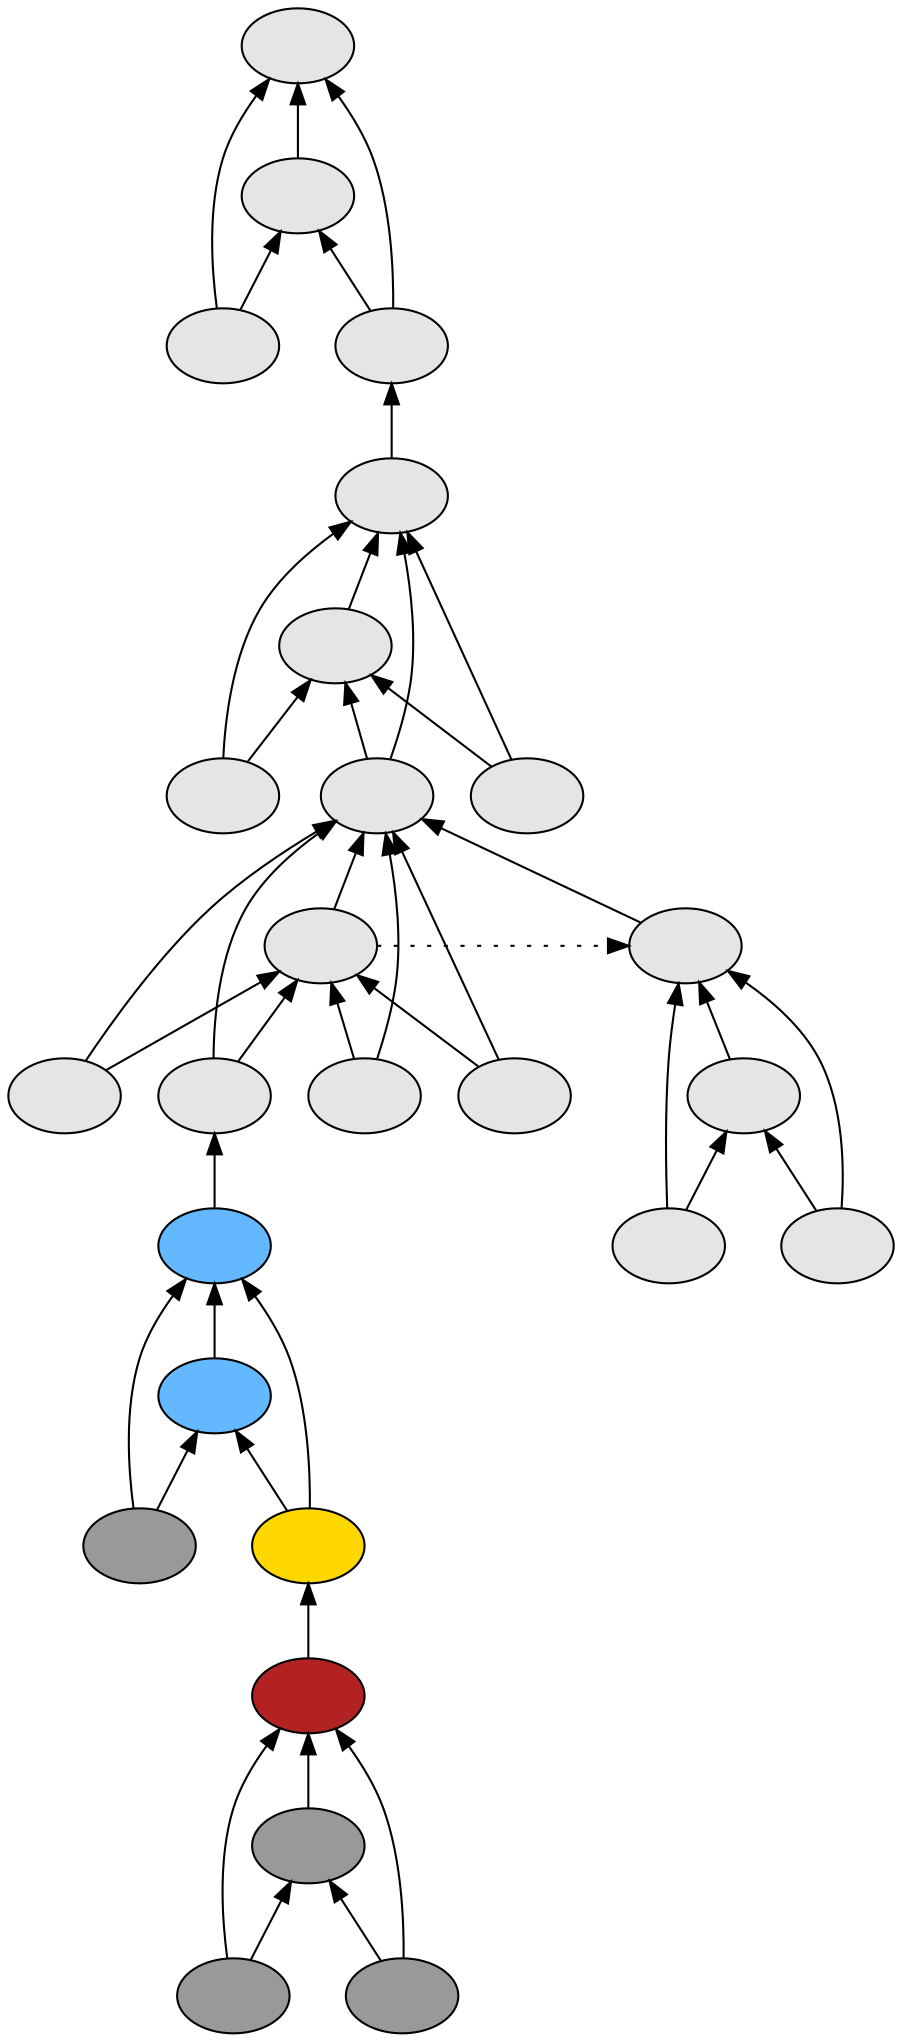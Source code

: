 digraph {
rankdir=BT
fontsize=24
subgraph clster1 {
subgraph clster2 {
"30372512"["fillcolor"="firebrick" "fontsize"="24" "label"="" "shape"="ellipse" "style"="filled" ]
"31225584"["fillcolor"="grey60" "fontsize"="24" "label"="" "shape"="ellipse" "style"="filled" ]
"33378608"["fillcolor"="grey60" "fontsize"="24" "label"="" "shape"="ellipse" "style"="filled" ]
"32496912"["fillcolor"="grey60" "fontsize"="24" "label"="" "shape"="ellipse" "style"="filled" ]
}

subgraph clster3 {
"31015344"["fillcolor"="steelblue1" "fontsize"="24" "label"="" "shape"="ellipse" "style"="filled" ]
"32878672"["fillcolor"="steelblue1" "fontsize"="24" "label"="" "shape"="ellipse" "style"="filled" ]
"30473984"["fillcolor"="grey60" "fontsize"="24" "label"="" "shape"="ellipse" "style"="filled" ]
"30766480"["fillcolor"="gold" "fontsize"="24" "label"="" "shape"="ellipse" "style"="filled" ]
}

subgraph clster4 {
"34460816"["fillcolor"="grey90" "fontsize"="24" "label"="" "shape"="ellipse" "style"="filled" ]
"34491664"["fillcolor"="grey90" "fontsize"="24" "label"="" "shape"="ellipse" "style"="filled" ]
"32454352"["fillcolor"="grey90" "fontsize"="24" "label"="" "shape"="ellipse" "style"="filled" ]
"31227776"["fillcolor"="grey90" "fontsize"="24" "label"="" "shape"="ellipse" "style"="filled" ]
"34163504"["fillcolor"="grey90" "fontsize"="24" "label"="" "shape"="ellipse" "style"="filled" ]
"35758960"["fillcolor"="grey90" "fontsize"="24" "label"="" "shape"="ellipse" "style"="filled" ]
"32504208"["fillcolor"="grey90" "fontsize"="24" "label"="" "shape"="ellipse" "style"="filled" ]
"32794384"["fillcolor"="grey90" "fontsize"="24" "label"="" "shape"="ellipse" "style"="filled" ]
"36008416"["fillcolor"="grey90" "fontsize"="24" "label"="" "shape"="ellipse" "style"="filled" ]
"37356800"["fillcolor"="grey90" "fontsize"="24" "label"="" "shape"="ellipse" "style"="filled" ]
}

subgraph clster5 {
"30753584"["fillcolor"="grey90" "fontsize"="24" "label"="" "shape"="ellipse" "style"="filled" ]
"37540816"["fillcolor"="grey90" "fontsize"="24" "label"="" "shape"="ellipse" "style"="filled" ]
"30738144"["fillcolor"="grey90" "fontsize"="24" "label"="" "shape"="ellipse" "style"="filled" ]
"30301216"["fillcolor"="grey90" "fontsize"="24" "label"="" "shape"="ellipse" "style"="filled" ]
}

}

subgraph clster6 {
"37253632"["fillcolor"="grey90" "fontsize"="24" "label"="" "shape"="ellipse" "style"="filled" ]
"37497584"["fillcolor"="grey90" "fontsize"="24" "label"="" "shape"="ellipse" "style"="filled" ]
"31215360"["fillcolor"="grey90" "fontsize"="24" "label"="" "shape"="ellipse" "style"="filled" ]
"38779248"["fillcolor"="grey90" "fontsize"="24" "label"="" "shape"="ellipse" "style"="filled" ]
}

"33378608" -> "30372512"["arrowhead"="normal" "color"="black" "constraint"="true" "style"="solid" ]
"33378608" -> "31225584"["arrowhead"="normal" "color"="black" "constraint"="true" "style"="solid" ]
"32496912" -> "30372512"["arrowhead"="normal" "color"="black" "constraint"="true" "style"="solid" ]
"32496912" -> "31225584"["arrowhead"="normal" "color"="black" "constraint"="true" "style"="solid" ]
"31225584" -> "30372512"["arrowhead"="normal" "color"="black" "constraint"="true" "style"="solid" ]
"30738144" -> "30753584"["arrowhead"="normal" "color"="black" "constraint"="true" "style"="solid" ]
"30738144" -> "37540816"["arrowhead"="normal" "color"="black" "constraint"="true" "style"="solid" ]
"30301216" -> "30753584"["arrowhead"="normal" "color"="black" "constraint"="true" "style"="solid" ]
"30301216" -> "37540816"["arrowhead"="normal" "color"="black" "constraint"="true" "style"="solid" ]
"34460816" -> "30301216"["arrowhead"="normal" "color"="black" "constraint"="true" "style"="solid" ]
"37540816" -> "30753584"["arrowhead"="normal" "color"="black" "constraint"="true" "style"="solid" ]
"30473984" -> "31015344"["arrowhead"="normal" "color"="black" "constraint"="true" "style"="solid" ]
"30473984" -> "32878672"["arrowhead"="normal" "color"="black" "constraint"="true" "style"="solid" ]
"30766480" -> "31015344"["arrowhead"="normal" "color"="black" "constraint"="true" "style"="solid" ]
"30766480" -> "32878672"["arrowhead"="normal" "color"="black" "constraint"="true" "style"="solid" ]
"30372512" -> "30766480"["arrowhead"="normal" "color"="black" "constraint"="true" "style"="solid" ]
"32878672" -> "31015344"["arrowhead"="normal" "color"="black" "constraint"="true" "style"="solid" ]
"32454352" -> "34460816"["arrowhead"="normal" "color"="black" "constraint"="true" "style"="solid" ]
"32454352" -> "34491664"["arrowhead"="normal" "color"="black" "constraint"="true" "style"="solid" ]
"31227776" -> "34460816"["arrowhead"="normal" "color"="black" "constraint"="true" "style"="solid" ]
"31227776" -> "34491664"["arrowhead"="normal" "color"="black" "constraint"="true" "style"="solid" ]
"35758960" -> "31227776"["arrowhead"="normal" "color"="black" "constraint"="true" "style"="solid" ]
"35758960" -> "34163504"["arrowhead"="normal" "color"="black" "constraint"="true" "style"="solid" ]
"32504208" -> "31227776"["arrowhead"="normal" "color"="black" "constraint"="true" "style"="solid" ]
"32504208" -> "34163504"["arrowhead"="normal" "color"="black" "constraint"="true" "style"="solid" ]
"31015344" -> "32504208"["arrowhead"="normal" "color"="black" "constraint"="true" "style"="solid" ]
"32794384" -> "31227776"["arrowhead"="normal" "color"="black" "constraint"="true" "style"="solid" ]
"32794384" -> "34163504"["arrowhead"="normal" "color"="black" "constraint"="true" "style"="solid" ]
"36008416" -> "31227776"["arrowhead"="normal" "color"="black" "constraint"="true" "style"="solid" ]
"36008416" -> "34163504"["arrowhead"="normal" "color"="black" "constraint"="true" "style"="solid" ]
"34163504" -> "31227776"["arrowhead"="normal" "color"="black" "constraint"="true" "style"="solid" ]
"37253632" -> "31227776"["arrowhead"="normal" "color"="black" "constraint"="true" "style"="solid" ]
"34163504" -> "37253632"["arrowhead"="normal" "color"="black" "constraint"="false" "style"="dotted" ]
"37356800" -> "34460816"["arrowhead"="normal" "color"="black" "constraint"="true" "style"="solid" ]
"37356800" -> "34491664"["arrowhead"="normal" "color"="black" "constraint"="true" "style"="solid" ]
"34491664" -> "34460816"["arrowhead"="normal" "color"="black" "constraint"="true" "style"="solid" ]
"31215360" -> "37253632"["arrowhead"="normal" "color"="black" "constraint"="true" "style"="solid" ]
"31215360" -> "37497584"["arrowhead"="normal" "color"="black" "constraint"="true" "style"="solid" ]
"38779248" -> "37253632"["arrowhead"="normal" "color"="black" "constraint"="true" "style"="solid" ]
"38779248" -> "37497584"["arrowhead"="normal" "color"="black" "constraint"="true" "style"="solid" ]
"37497584" -> "37253632"["arrowhead"="normal" "color"="black" "constraint"="true" "style"="solid" ]

}
